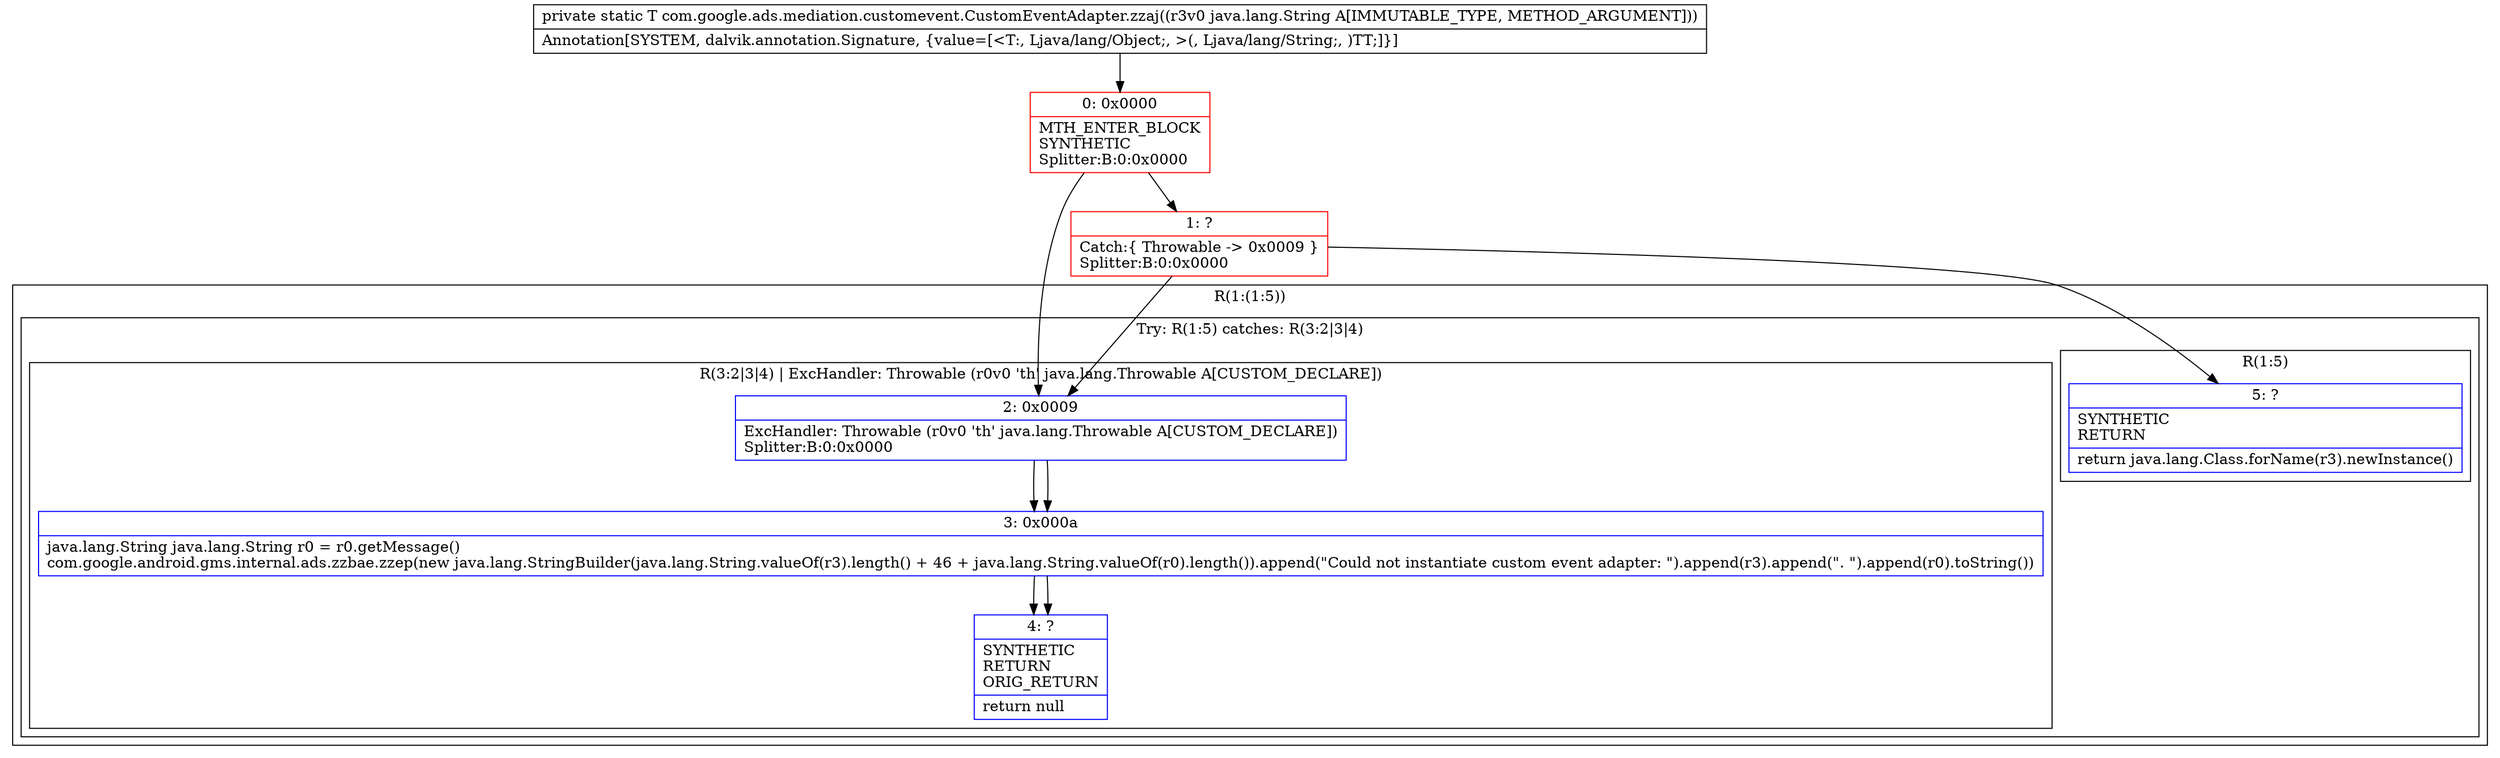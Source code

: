 digraph "CFG forcom.google.ads.mediation.customevent.CustomEventAdapter.zzaj(Ljava\/lang\/String;)Ljava\/lang\/Object;" {
subgraph cluster_Region_1052505558 {
label = "R(1:(1:5))";
node [shape=record,color=blue];
subgraph cluster_TryCatchRegion_115907137 {
label = "Try: R(1:5) catches: R(3:2|3|4)";
node [shape=record,color=blue];
subgraph cluster_Region_411892028 {
label = "R(1:5)";
node [shape=record,color=blue];
Node_5 [shape=record,label="{5\:\ ?|SYNTHETIC\lRETURN\l|return java.lang.Class.forName(r3).newInstance()\l}"];
}
subgraph cluster_Region_528501531 {
label = "R(3:2|3|4) | ExcHandler: Throwable (r0v0 'th' java.lang.Throwable A[CUSTOM_DECLARE])\l";
node [shape=record,color=blue];
Node_2 [shape=record,label="{2\:\ 0x0009|ExcHandler: Throwable (r0v0 'th' java.lang.Throwable A[CUSTOM_DECLARE])\lSplitter:B:0:0x0000\l}"];
Node_3 [shape=record,label="{3\:\ 0x000a|java.lang.String java.lang.String r0 = r0.getMessage()\lcom.google.android.gms.internal.ads.zzbae.zzep(new java.lang.StringBuilder(java.lang.String.valueOf(r3).length() + 46 + java.lang.String.valueOf(r0).length()).append(\"Could not instantiate custom event adapter: \").append(r3).append(\". \").append(r0).toString())\l}"];
Node_4 [shape=record,label="{4\:\ ?|SYNTHETIC\lRETURN\lORIG_RETURN\l|return null\l}"];
}
}
}
subgraph cluster_Region_528501531 {
label = "R(3:2|3|4) | ExcHandler: Throwable (r0v0 'th' java.lang.Throwable A[CUSTOM_DECLARE])\l";
node [shape=record,color=blue];
Node_2 [shape=record,label="{2\:\ 0x0009|ExcHandler: Throwable (r0v0 'th' java.lang.Throwable A[CUSTOM_DECLARE])\lSplitter:B:0:0x0000\l}"];
Node_3 [shape=record,label="{3\:\ 0x000a|java.lang.String java.lang.String r0 = r0.getMessage()\lcom.google.android.gms.internal.ads.zzbae.zzep(new java.lang.StringBuilder(java.lang.String.valueOf(r3).length() + 46 + java.lang.String.valueOf(r0).length()).append(\"Could not instantiate custom event adapter: \").append(r3).append(\". \").append(r0).toString())\l}"];
Node_4 [shape=record,label="{4\:\ ?|SYNTHETIC\lRETURN\lORIG_RETURN\l|return null\l}"];
}
Node_0 [shape=record,color=red,label="{0\:\ 0x0000|MTH_ENTER_BLOCK\lSYNTHETIC\lSplitter:B:0:0x0000\l}"];
Node_1 [shape=record,color=red,label="{1\:\ ?|Catch:\{ Throwable \-\> 0x0009 \}\lSplitter:B:0:0x0000\l}"];
MethodNode[shape=record,label="{private static T com.google.ads.mediation.customevent.CustomEventAdapter.zzaj((r3v0 java.lang.String A[IMMUTABLE_TYPE, METHOD_ARGUMENT]))  | Annotation[SYSTEM, dalvik.annotation.Signature, \{value=[\<T:, Ljava\/lang\/Object;, \>(, Ljava\/lang\/String;, )TT;]\}]\l}"];
MethodNode -> Node_0;
Node_2 -> Node_3;
Node_3 -> Node_4;
Node_2 -> Node_3;
Node_3 -> Node_4;
Node_0 -> Node_1;
Node_0 -> Node_2;
Node_1 -> Node_2;
Node_1 -> Node_5;
}

